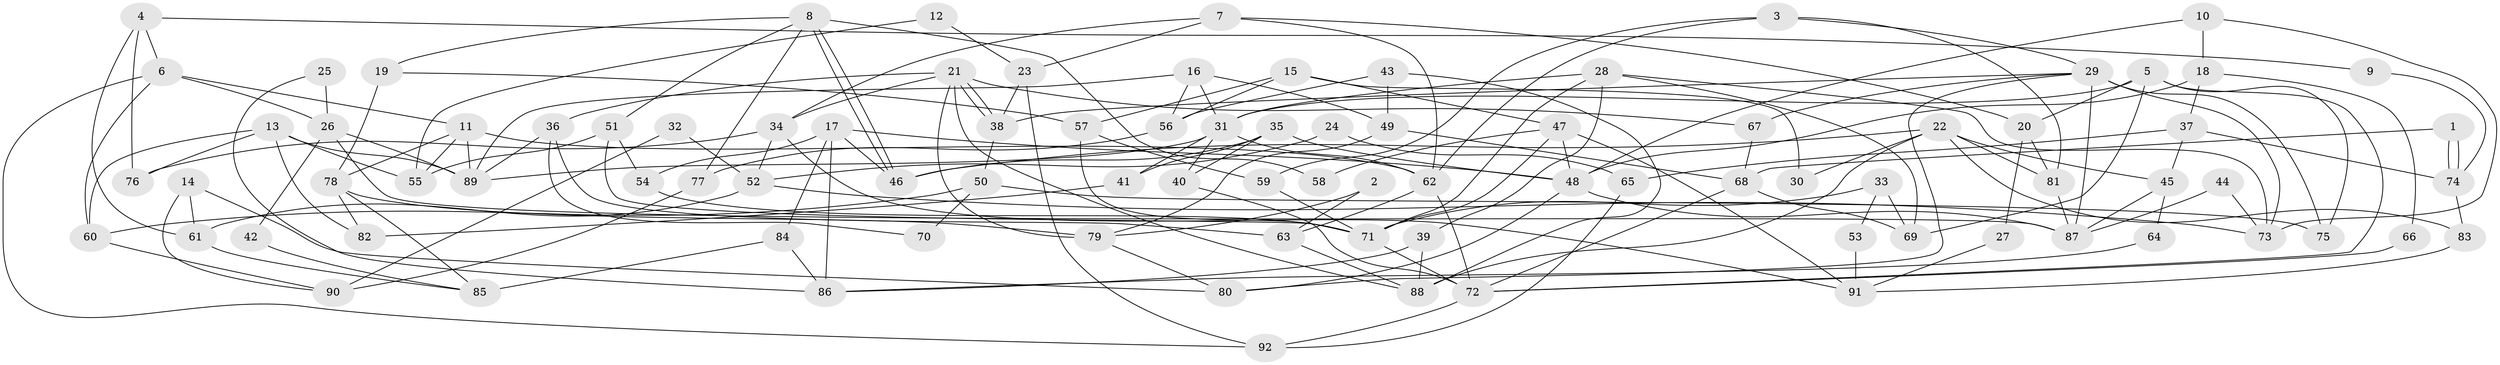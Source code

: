// Generated by graph-tools (version 1.1) at 2025/36/03/09/25 02:36:00]
// undirected, 92 vertices, 184 edges
graph export_dot {
graph [start="1"]
  node [color=gray90,style=filled];
  1;
  2;
  3;
  4;
  5;
  6;
  7;
  8;
  9;
  10;
  11;
  12;
  13;
  14;
  15;
  16;
  17;
  18;
  19;
  20;
  21;
  22;
  23;
  24;
  25;
  26;
  27;
  28;
  29;
  30;
  31;
  32;
  33;
  34;
  35;
  36;
  37;
  38;
  39;
  40;
  41;
  42;
  43;
  44;
  45;
  46;
  47;
  48;
  49;
  50;
  51;
  52;
  53;
  54;
  55;
  56;
  57;
  58;
  59;
  60;
  61;
  62;
  63;
  64;
  65;
  66;
  67;
  68;
  69;
  70;
  71;
  72;
  73;
  74;
  75;
  76;
  77;
  78;
  79;
  80;
  81;
  82;
  83;
  84;
  85;
  86;
  87;
  88;
  89;
  90;
  91;
  92;
  1 -- 74;
  1 -- 74;
  1 -- 68;
  2 -- 79;
  2 -- 63;
  3 -- 29;
  3 -- 62;
  3 -- 59;
  3 -- 81;
  4 -- 6;
  4 -- 76;
  4 -- 9;
  4 -- 61;
  5 -- 72;
  5 -- 31;
  5 -- 20;
  5 -- 69;
  5 -- 75;
  6 -- 11;
  6 -- 26;
  6 -- 60;
  6 -- 92;
  7 -- 62;
  7 -- 23;
  7 -- 20;
  7 -- 34;
  8 -- 51;
  8 -- 46;
  8 -- 46;
  8 -- 19;
  8 -- 58;
  8 -- 77;
  9 -- 74;
  10 -- 18;
  10 -- 48;
  10 -- 73;
  11 -- 62;
  11 -- 89;
  11 -- 55;
  11 -- 78;
  12 -- 55;
  12 -- 23;
  13 -- 60;
  13 -- 89;
  13 -- 55;
  13 -- 76;
  13 -- 82;
  14 -- 61;
  14 -- 80;
  14 -- 90;
  15 -- 47;
  15 -- 57;
  15 -- 30;
  15 -- 56;
  16 -- 56;
  16 -- 49;
  16 -- 31;
  16 -- 89;
  17 -- 46;
  17 -- 86;
  17 -- 48;
  17 -- 54;
  17 -- 84;
  18 -- 37;
  18 -- 48;
  18 -- 66;
  19 -- 57;
  19 -- 78;
  20 -- 27;
  20 -- 81;
  21 -- 38;
  21 -- 38;
  21 -- 79;
  21 -- 34;
  21 -- 36;
  21 -- 67;
  21 -- 88;
  22 -- 46;
  22 -- 81;
  22 -- 30;
  22 -- 45;
  22 -- 83;
  22 -- 88;
  23 -- 38;
  23 -- 92;
  24 -- 65;
  24 -- 52;
  25 -- 86;
  25 -- 26;
  26 -- 89;
  26 -- 87;
  26 -- 42;
  27 -- 91;
  28 -- 31;
  28 -- 71;
  28 -- 39;
  28 -- 69;
  28 -- 73;
  29 -- 73;
  29 -- 67;
  29 -- 38;
  29 -- 75;
  29 -- 80;
  29 -- 87;
  31 -- 62;
  31 -- 40;
  31 -- 41;
  31 -- 89;
  32 -- 90;
  32 -- 52;
  33 -- 69;
  33 -- 71;
  33 -- 53;
  34 -- 52;
  34 -- 76;
  34 -- 91;
  35 -- 48;
  35 -- 41;
  35 -- 40;
  35 -- 46;
  36 -- 89;
  36 -- 63;
  36 -- 70;
  37 -- 74;
  37 -- 45;
  37 -- 65;
  38 -- 50;
  39 -- 88;
  39 -- 86;
  40 -- 72;
  41 -- 82;
  42 -- 85;
  43 -- 88;
  43 -- 56;
  43 -- 49;
  44 -- 87;
  44 -- 73;
  45 -- 87;
  45 -- 64;
  47 -- 71;
  47 -- 48;
  47 -- 58;
  47 -- 91;
  48 -- 87;
  48 -- 80;
  49 -- 79;
  49 -- 68;
  50 -- 75;
  50 -- 60;
  50 -- 70;
  51 -- 55;
  51 -- 71;
  51 -- 54;
  52 -- 73;
  52 -- 61;
  53 -- 91;
  54 -- 71;
  56 -- 77;
  57 -- 71;
  57 -- 59;
  59 -- 71;
  60 -- 90;
  61 -- 85;
  62 -- 63;
  62 -- 72;
  63 -- 88;
  64 -- 86;
  65 -- 92;
  66 -- 72;
  67 -- 68;
  68 -- 69;
  68 -- 72;
  71 -- 72;
  72 -- 92;
  74 -- 83;
  77 -- 90;
  78 -- 79;
  78 -- 82;
  78 -- 85;
  79 -- 80;
  81 -- 87;
  83 -- 91;
  84 -- 85;
  84 -- 86;
}
